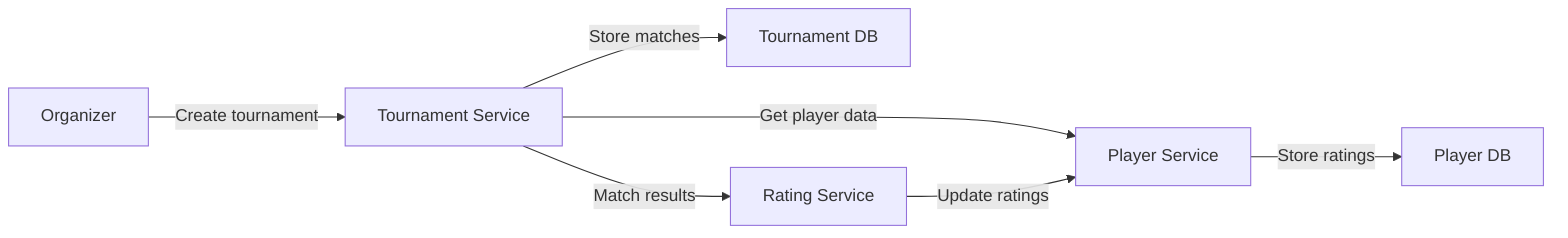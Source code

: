 flowchart LR
    A[Organizer] -->|Create tournament| B[Tournament Service]
    B -->|Get player data| C[Player Service]
    B -->|Store matches| D[Tournament DB]
    B -->|Match results| E[Rating Service]
    E -->|Update ratings| C
    C -->|Store ratings| F[Player DB]